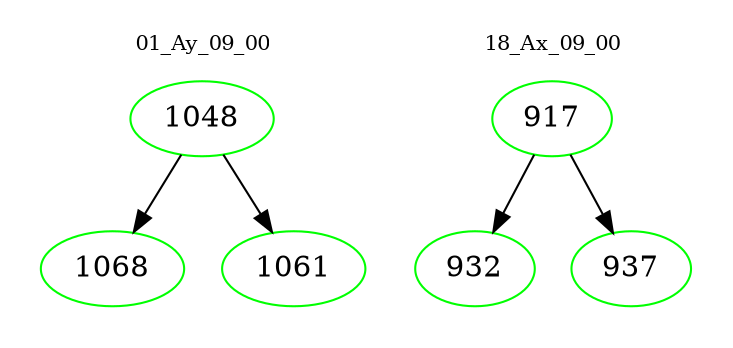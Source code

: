 digraph{
subgraph cluster_0 {
color = white
label = "01_Ay_09_00";
fontsize=10;
T0_1048 [label="1048", color="green"]
T0_1048 -> T0_1068 [color="black"]
T0_1068 [label="1068", color="green"]
T0_1048 -> T0_1061 [color="black"]
T0_1061 [label="1061", color="green"]
}
subgraph cluster_1 {
color = white
label = "18_Ax_09_00";
fontsize=10;
T1_917 [label="917", color="green"]
T1_917 -> T1_932 [color="black"]
T1_932 [label="932", color="green"]
T1_917 -> T1_937 [color="black"]
T1_937 [label="937", color="green"]
}
}
